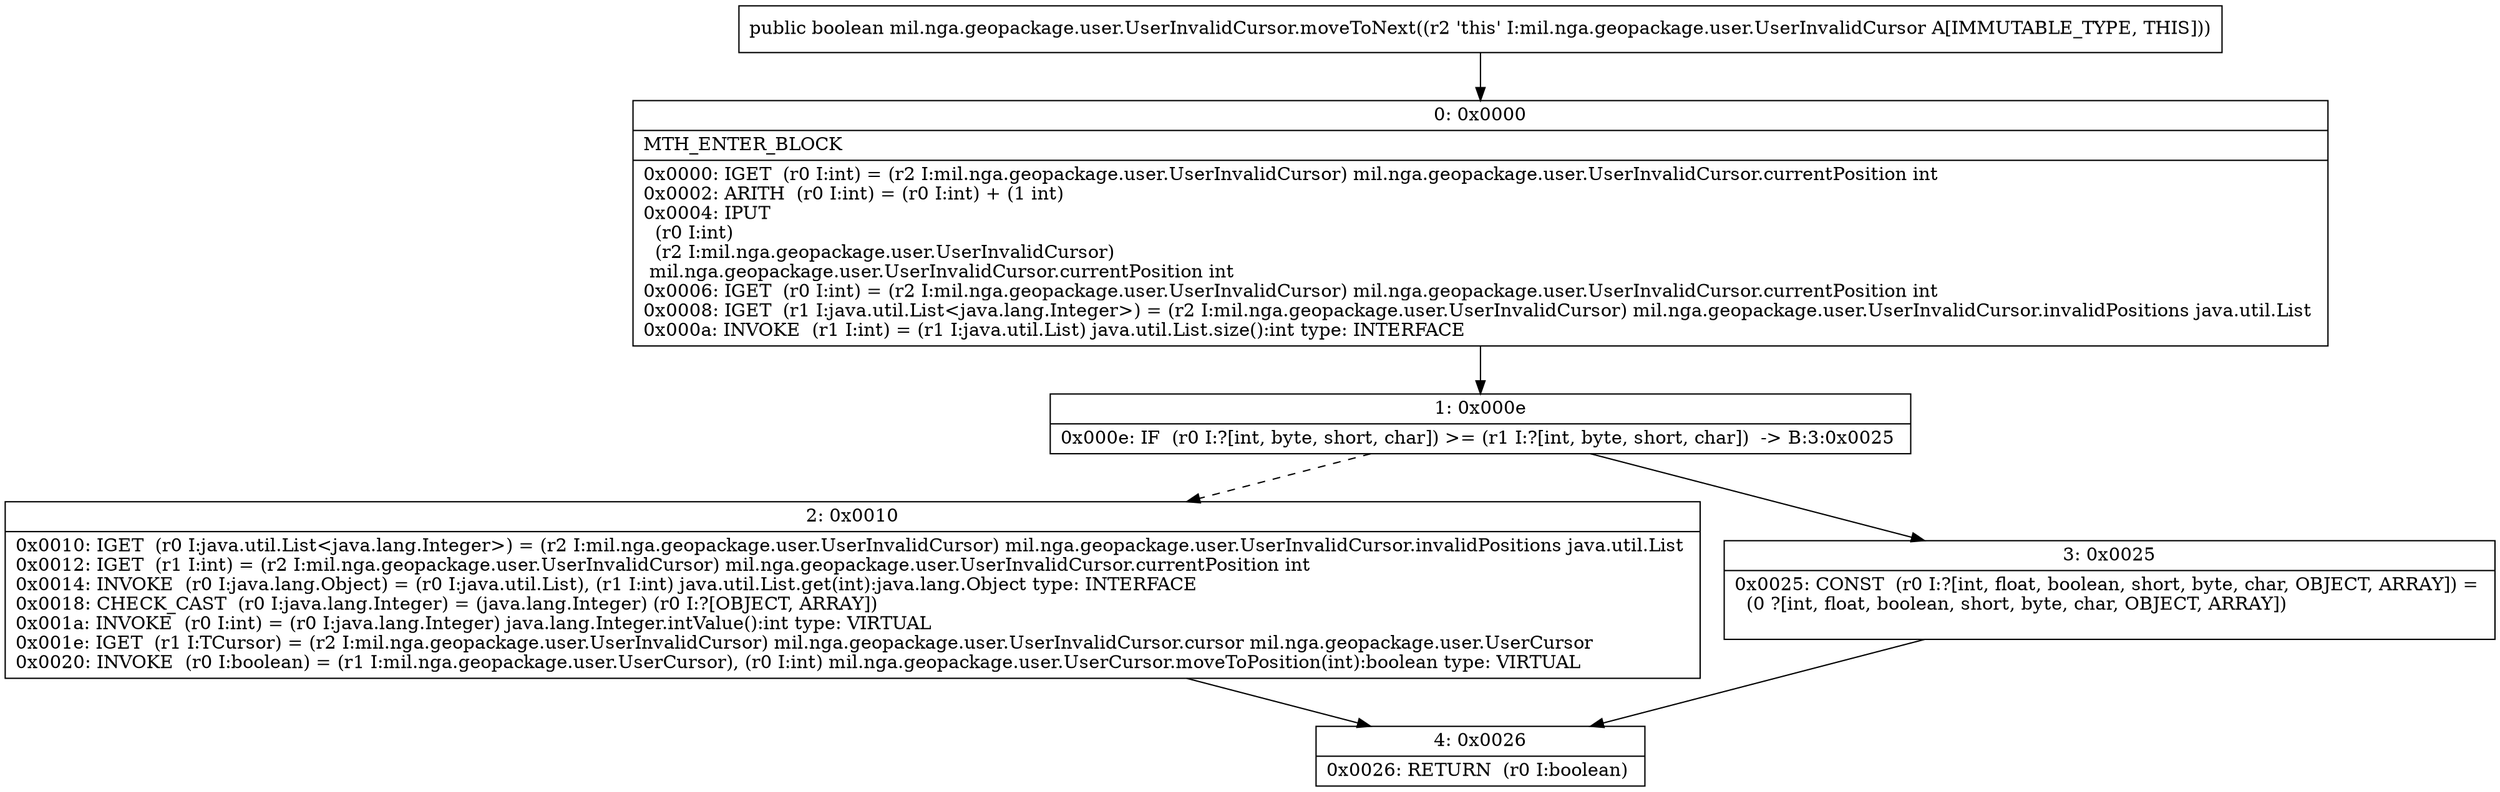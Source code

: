 digraph "CFG formil.nga.geopackage.user.UserInvalidCursor.moveToNext()Z" {
Node_0 [shape=record,label="{0\:\ 0x0000|MTH_ENTER_BLOCK\l|0x0000: IGET  (r0 I:int) = (r2 I:mil.nga.geopackage.user.UserInvalidCursor) mil.nga.geopackage.user.UserInvalidCursor.currentPosition int \l0x0002: ARITH  (r0 I:int) = (r0 I:int) + (1 int) \l0x0004: IPUT  \l  (r0 I:int)\l  (r2 I:mil.nga.geopackage.user.UserInvalidCursor)\l mil.nga.geopackage.user.UserInvalidCursor.currentPosition int \l0x0006: IGET  (r0 I:int) = (r2 I:mil.nga.geopackage.user.UserInvalidCursor) mil.nga.geopackage.user.UserInvalidCursor.currentPosition int \l0x0008: IGET  (r1 I:java.util.List\<java.lang.Integer\>) = (r2 I:mil.nga.geopackage.user.UserInvalidCursor) mil.nga.geopackage.user.UserInvalidCursor.invalidPositions java.util.List \l0x000a: INVOKE  (r1 I:int) = (r1 I:java.util.List) java.util.List.size():int type: INTERFACE \l}"];
Node_1 [shape=record,label="{1\:\ 0x000e|0x000e: IF  (r0 I:?[int, byte, short, char]) \>= (r1 I:?[int, byte, short, char])  \-\> B:3:0x0025 \l}"];
Node_2 [shape=record,label="{2\:\ 0x0010|0x0010: IGET  (r0 I:java.util.List\<java.lang.Integer\>) = (r2 I:mil.nga.geopackage.user.UserInvalidCursor) mil.nga.geopackage.user.UserInvalidCursor.invalidPositions java.util.List \l0x0012: IGET  (r1 I:int) = (r2 I:mil.nga.geopackage.user.UserInvalidCursor) mil.nga.geopackage.user.UserInvalidCursor.currentPosition int \l0x0014: INVOKE  (r0 I:java.lang.Object) = (r0 I:java.util.List), (r1 I:int) java.util.List.get(int):java.lang.Object type: INTERFACE \l0x0018: CHECK_CAST  (r0 I:java.lang.Integer) = (java.lang.Integer) (r0 I:?[OBJECT, ARRAY]) \l0x001a: INVOKE  (r0 I:int) = (r0 I:java.lang.Integer) java.lang.Integer.intValue():int type: VIRTUAL \l0x001e: IGET  (r1 I:TCursor) = (r2 I:mil.nga.geopackage.user.UserInvalidCursor) mil.nga.geopackage.user.UserInvalidCursor.cursor mil.nga.geopackage.user.UserCursor \l0x0020: INVOKE  (r0 I:boolean) = (r1 I:mil.nga.geopackage.user.UserCursor), (r0 I:int) mil.nga.geopackage.user.UserCursor.moveToPosition(int):boolean type: VIRTUAL \l}"];
Node_3 [shape=record,label="{3\:\ 0x0025|0x0025: CONST  (r0 I:?[int, float, boolean, short, byte, char, OBJECT, ARRAY]) = \l  (0 ?[int, float, boolean, short, byte, char, OBJECT, ARRAY])\l \l}"];
Node_4 [shape=record,label="{4\:\ 0x0026|0x0026: RETURN  (r0 I:boolean) \l}"];
MethodNode[shape=record,label="{public boolean mil.nga.geopackage.user.UserInvalidCursor.moveToNext((r2 'this' I:mil.nga.geopackage.user.UserInvalidCursor A[IMMUTABLE_TYPE, THIS])) }"];
MethodNode -> Node_0;
Node_0 -> Node_1;
Node_1 -> Node_2[style=dashed];
Node_1 -> Node_3;
Node_2 -> Node_4;
Node_3 -> Node_4;
}


